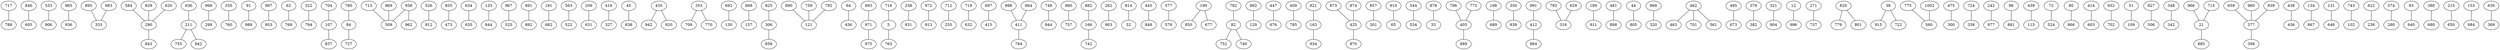 strict graph "" {
	graph ["edge"="{}",
		file="/Users/felicedeluca/Developer/UofA/mlgd/resources/Dataset2/originalgraphs/EU_core_Layer7-id.dot",
		"graph"="{'file': '/Users/felicedeluca/Developer/UofA/mlgd/resources/Dataset2/originalgraphs/EU_core_Layer7-id.dot'}",
		"node"="{'label': '', 'level': ''}"
	];
	48	 [label=717,
		level=5];
	402	 [label=788,
		level=7];
	48 -- 402;
	649	 [label=846,
		level=7];
	534	 [label=605,
		level=6];
	649 -- 534;
	337	 [label=533,
		level=1];
	890	 [label=906,
		level=7];
	337 -- 890;
	714	 [label=965,
		level=7];
	486	 [label=936,
		level=3];
	714 -- 486;
	542	 [label=895,
		level=7];
	22	 [label=333,
		level=1];
	542 -- 22;
	539	 [label=584,
		level=7];
	834	 [label=290,
		level=1];
	539 -- 834;
	867	 [label=636,
		level=7];
	134	 [label=211,
		level=1];
	867 -- 134;
	888	 [label=968,
		level=7];
	516	 [label=299,
		level=5];
	888 -- 516;
	881	 [label=335,
		level=5];
	694	 [label=760,
		level=7];
	881 -- 694;
	138	 [label=91,
		level=4];
	861	 [label=989,
		level=7];
	138 -- 861;
	205	 [label=997,
		level=7];
	722	 [label=953,
		level=5];
	205 -- 722;
	453	 [label=62,
		level=1];
	168	 [label=769,
		level=7];
	453 -- 168;
	762	 [label=322,
		level=5];
	406	 [label=794,
		level=7];
	762 -- 406;
	87	 [label=983,
		level=7];
	87 -- 22;
	663	 [label=704,
		level=7];
	177	 [label=107,
		level=1];
	663 -- 177;
	702	 [label=780,
		level=7];
	233	 [label=84,
		level=1];
	702 -- 233;
	359	 [label=713,
		level=7];
	163	 [label=509,
		level=2];
	359 -- 163;
	444	 [label=526,
		level=2];
	547	 [label=912,
		level=7];
	444 -- 547;
	328	 [label=855,
		level=7];
	862	 [label=473,
		level=1];
	328 -- 862;
	357	 [label=634,
		level=7];
	367	 [label=635,
		level=5];
	357 -- 367;
	174	 [label=133,
		level=1];
	984	 [label=844,
		level=7];
	174 -- 984;
	386	 [label=967,
		level=7];
	137	 [label=525,
		level=3];
	386 -- 137;
	535	 [label=891,
		level=7];
	61	 [label=892,
		level=5];
	535 -- 61;
	892	 [label=191,
		level=2];
	775	 [label=682,
		level=7];
	892 -- 775;
	704	 [label=563,
		level=5];
	123	 [label=522,
		level=7];
	704 -- 123;
	158	 [label=209,
		level=1];
	736	 [label=631,
		level=7];
	158 -- 736;
	821	 [label=416,
		level=7];
	210	 [label=327,
		level=4];
	821 -- 210;
	548	 [label=969,
		level=7];
	548 -- 163;
	754	 [label=829,
		level=7];
	754 -- 834;
	672	 [label=45,
		level=2];
	945	 [label=838,
		level=7];
	672 -- 945;
	514	 [label=435,
		level=5];
	27	 [label=942,
		level=7];
	514 -- 27;
	560	 [label=920,
		level=7];
	514 -- 560;
	949	 [label=353,
		level=3];
	748	 [label=709,
		level=7];
	949 -- 748;
	856	 [label=770,
		level=7];
	949 -- 856;
	600	 [label=692,
		level=7];
	924	 [label=130,
		level=4];
	600 -- 924;
	549	 [label=958,
		level=7];
	549 -- 163;
	147	 [label=962,
		level=7];
	549 -- 147;
	331	 [label=668,
		level=7];
	157	 [label=157,
		level=2];
	331 -- 157;
	664	 [label=825,
		level=7];
	215	 [label=306,
		level=2];
	664 -- 215;
	760	 [label=890,
		level=7];
	355	 [label=121,
		level=1];
	760 -- 355;
	13	 [label=64,
		level=1];
	684	 [label=456,
		level=7];
	13 -- 684;
	561	 [label=755,
		level=7];
	134 -- 561;
	69	 [label=842,
		level=7];
	134 -- 69;
	596	 [label=893,
		level=7];
	450	 [label=971,
		level=1];
	596 -- 450;
	199	 [label=716,
		level=7];
	189	 [label=5,
		level=1];
	199 -- 189;
	324	 [label=258,
		level=2];
	966	 [label=831,
		level=7];
	324 -- 966;
	128	 [label=972,
		level=7];
	8	 [label=913,
		level=5];
	128 -- 8;
	943	 [label=712,
		level=7];
	368	 [label=255,
		level=2];
	943 -- 368;
	153	 [label=719,
		level=5];
	753	 [label=632,
		level=7];
	153 -- 753;
	60	 [label=697,
		level=5];
	381	 [label=415,
		level=7];
	60 -- 381;
	734	 [label=988,
		level=7];
	154	 [label=411,
		level=1];
	734 -- 154;
	781	 [label=858,
		level=7];
	215 -- 781;
	686	 [label=759,
		level=7];
	686 -- 355;
	257	 [label=748,
		level=4];
	967	 [label=944,
		level=7];
	257 -- 967;
	533	 [label=727,
		level=7];
	233 -- 533;
	339	 [label=980,
		level=5];
	933	 [label=757,
		level=7];
	339 -- 933;
	846	 [label=882,
		level=7];
	849	 [label=166,
		level=1];
	846 -- 849;
	552	 [label=262,
		level=5];
	523	 [label=903,
		level=7];
	552 -- 523;
	626	 [label=814,
		level=7];
	629	 [label=52,
		level=5];
	626 -- 629;
	284	 [label=445,
		level=5];
	906	 [label=848,
		level=7];
	284 -- 906;
	155	 [label=577,
		level=5];
	362	 [label=578,
		level=7];
	155 -- 362;
	119	 [label=199,
		level=2];
	465	 [label=850,
		level=7];
	119 -- 465;
	705	 [label=677,
		level=7];
	119 -- 705;
	820	 [label=782,
		level=7];
	635	 [label=82,
		level=1];
	820 -- 635;
	44	 [label=864,
		level=7];
	44 -- 154;
	912	 [label=992,
		level=7];
	85	 [label=129,
		level=1];
	912 -- 85;
	222	 [label=447,
		level=2];
	285	 [label=676,
		level=7];
	222 -- 285;
	297	 [label=792,
		level=7];
	297 -- 355;
	676	 [label=409,
		level=1];
	273	 [label=785,
		level=7];
	676 -- 273;
	438	 [label=821,
		level=7];
	795	 [label=163,
		level=2];
	438 -- 795;
	394	 [label=873,
		level=7];
	695	 [label=425,
		level=4];
	394 -- 695;
	311	 [label=857,
		level=7];
	115	 [label=301,
		level=1];
	311 -- 115;
	245	 [label=910,
		level=7];
	772	 [label=65,
		level=1];
	245 -- 772;
	256	 [label=544,
		level=4];
	462	 [label=534,
		level=7];
	256 -- 462;
	574	 [label=878,
		level=7];
	304	 [label=33,
		level=4];
	574 -- 304;
	101	 [label=796,
		level=7];
	420	 [label=405,
		level=1];
	101 -- 420;
	715	 [label=874,
		level=7];
	715 -- 695;
	816	 [label=198,
		level=4];
	570	 [label=689,
		level=7];
	816 -- 570;
	651	 [label=350,
		level=1];
	512	 [label=939,
		level=7];
	651 -- 512;
	207	 [label=991,
		level=7];
	15	 [label=412,
		level=1];
	207 -- 15;
	306	 [label=620,
		level=7];
	306 -- 834;
	974	 [label=793,
		level=7];
	619	 [label=316,
		level=2];
	974 -- 619;
	730	 [label=843,
		level=7];
	834 -- 730;
	913	 [label=189,
		level=2];
	260	 [label=911,
		level=7];
	913 -- 260;
	723	 [label=481,
		level=3];
	413	 [label=898,
		level=7];
	723 -- 413;
	484	 [label=44,
		level=1];
	501	 [label=805,
		level=7];
	484 -- 501;
	739	 [label=868,
		level=7];
	4	 [label=320,
		level=2];
	739 -- 4;
	63	 [label=462,
		level=4];
	898	 [label=463,
		level=7];
	63 -- 898;
	932	 [label=701,
		level=7];
	63 -- 932;
	687	 [label=561,
		level=7];
	63 -- 687;
	640	 [label=495,
		level=1];
	483	 [label=673,
		level=7];
	640 -- 483;
	893	 [label=379,
		level=2];
	446	 [label=382,
		level=7];
	893 -- 446;
	140	 [label=321,
		level=2];
	474	 [label=904,
		level=7];
	140 -- 474;
	581	 [label=742,
		level=7];
	849 -- 581;
	481	 [label=12,
		level=2];
	642	 [label=996,
		level=7];
	481 -- 642;
	498	 [label=784,
		level=7];
	154 -- 498;
	982	 [label=934,
		level=7];
	795 -- 982;
	20	 [label=271,
		level=2];
	196	 [label=737,
		level=7];
	20 -- 196;
	363	 [label=752,
		level=7];
	635 -- 363;
	530	 [label=740,
		level=7];
	635 -- 530;
	58	 [label=820,
		level=1];
	768	 [label=779,
		level=7];
	58 -- 768;
	404	 [label=801,
		level=7];
	58 -- 404;
	724	 [label=38,
		level=2];
	597	 [label=915,
		level=7];
	724 -- 597;
	38	 [label=722,
		level=7];
	724 -- 38;
	427	 [label=775,
		level=7];
	179	 [label=560,
		level=2];
	427 -- 179;
	385	 [label=475,
		level=7];
	807	 [label=300,
		level=2];
	385 -- 807;
	171	 [label=724,
		level=7];
	259	 [label=338,
		level=2];
	171 -- 259;
	243	 [label=242,
		level=4];
	80	 [label=977,
		level=7];
	243 -- 80;
	14	 [label=96,
		level=1];
	309	 [label=881,
		level=7];
	14 -- 309;
	120	 [label=975,
		level=7];
	450 -- 120;
	877	 [label=773,
		level=7];
	877 -- 420;
	784	 [label=439,
		level=7];
	508	 [label=115,
		level=1];
	784 -- 508;
	653	 [label=72,
		level=6];
	300	 [label=524,
		level=7];
	653 -- 300;
	728	 [label=80,
		level=1];
	117	 [label=866,
		level=7];
	728 -- 117;
	692	 [label=889,
		level=7];
	420 -- 692;
	176	 [label=1002,
		level=7];
	176 -- 179;
	186	 [label=414,
		level=5];
	743	 [label=603,
		level=7];
	186 -- 743;
	495	 [label=884,
		level=7];
	15 -- 495;
	773	 [label=763,
		level=7];
	189 -- 773;
	883	 [label=932,
		level=1];
	319	 [label=702,
		level=7];
	883 -- 319;
	618	 [label=51,
		level=2];
	538	 [label=109,
		level=7];
	618 -- 538;
	529	 [label=629,
		level=7];
	529 -- 619;
	30	 [label=827,
		level=7];
	850	 [label=506,
		level=2];
	30 -- 850;
	617	 [label=348,
		level=7];
	678	 [label=342,
		level=2];
	617 -- 678;
	603	 [label=966,
		level=7];
	10	 [label=21,
		level=1];
	603 -- 10;
	697	 [label=659,
		level=7];
	813	 [label=377,
		level=1];
	697 -- 813;
	253	 [label=715,
		level=7];
	253 -- 10;
	780	 [label=438,
		level=1];
	836	 [label=436,
		level=7];
	780 -- 836;
	262	 [label=960,
		level=7];
	262 -- 813;
	144	 [label=134,
		level=5];
	929	 [label=867,
		level=7];
	144 -- 929;
	29	 [label=131,
		level=2];
	741	 [label=646,
		level=7];
	29 -- 741;
	897	 [label=885,
		level=7];
	10 -- 897;
	345	 [label=743,
		level=7];
	942	 [label=102,
		level=5];
	345 -- 942;
	565	 [label=622,
		level=7];
	214	 [label=238,
		level=3];
	565 -- 214;
	554	 [label=574,
		level=7];
	927	 [label=280,
		level=1];
	554 -- 927;
	50	 [label=93,
		level=1];
	225	 [label=940,
		level=7];
	50 -- 225;
	408	 [label=380,
		level=3];
	553	 [label=680,
		level=7];
	408 -- 553;
	557	 [label=839,
		level=7];
	557 -- 813;
	419	 [label=870,
		level=7];
	695 -- 419;
	650	 [label=215,
		level=1];
	290	 [label=650,
		level=7];
	650 -- 290;
	822	 [label=837,
		level=7];
	177 -- 822;
	825	 [label=153,
		level=2];
	585	 [label=984,
		level=7];
	825 -- 585;
	202	 [label=630,
		level=7];
	805	 [label=369,
		level=6];
	202 -- 805;
	865	 [label=398,
		level=7];
	813 -- 865;
}
